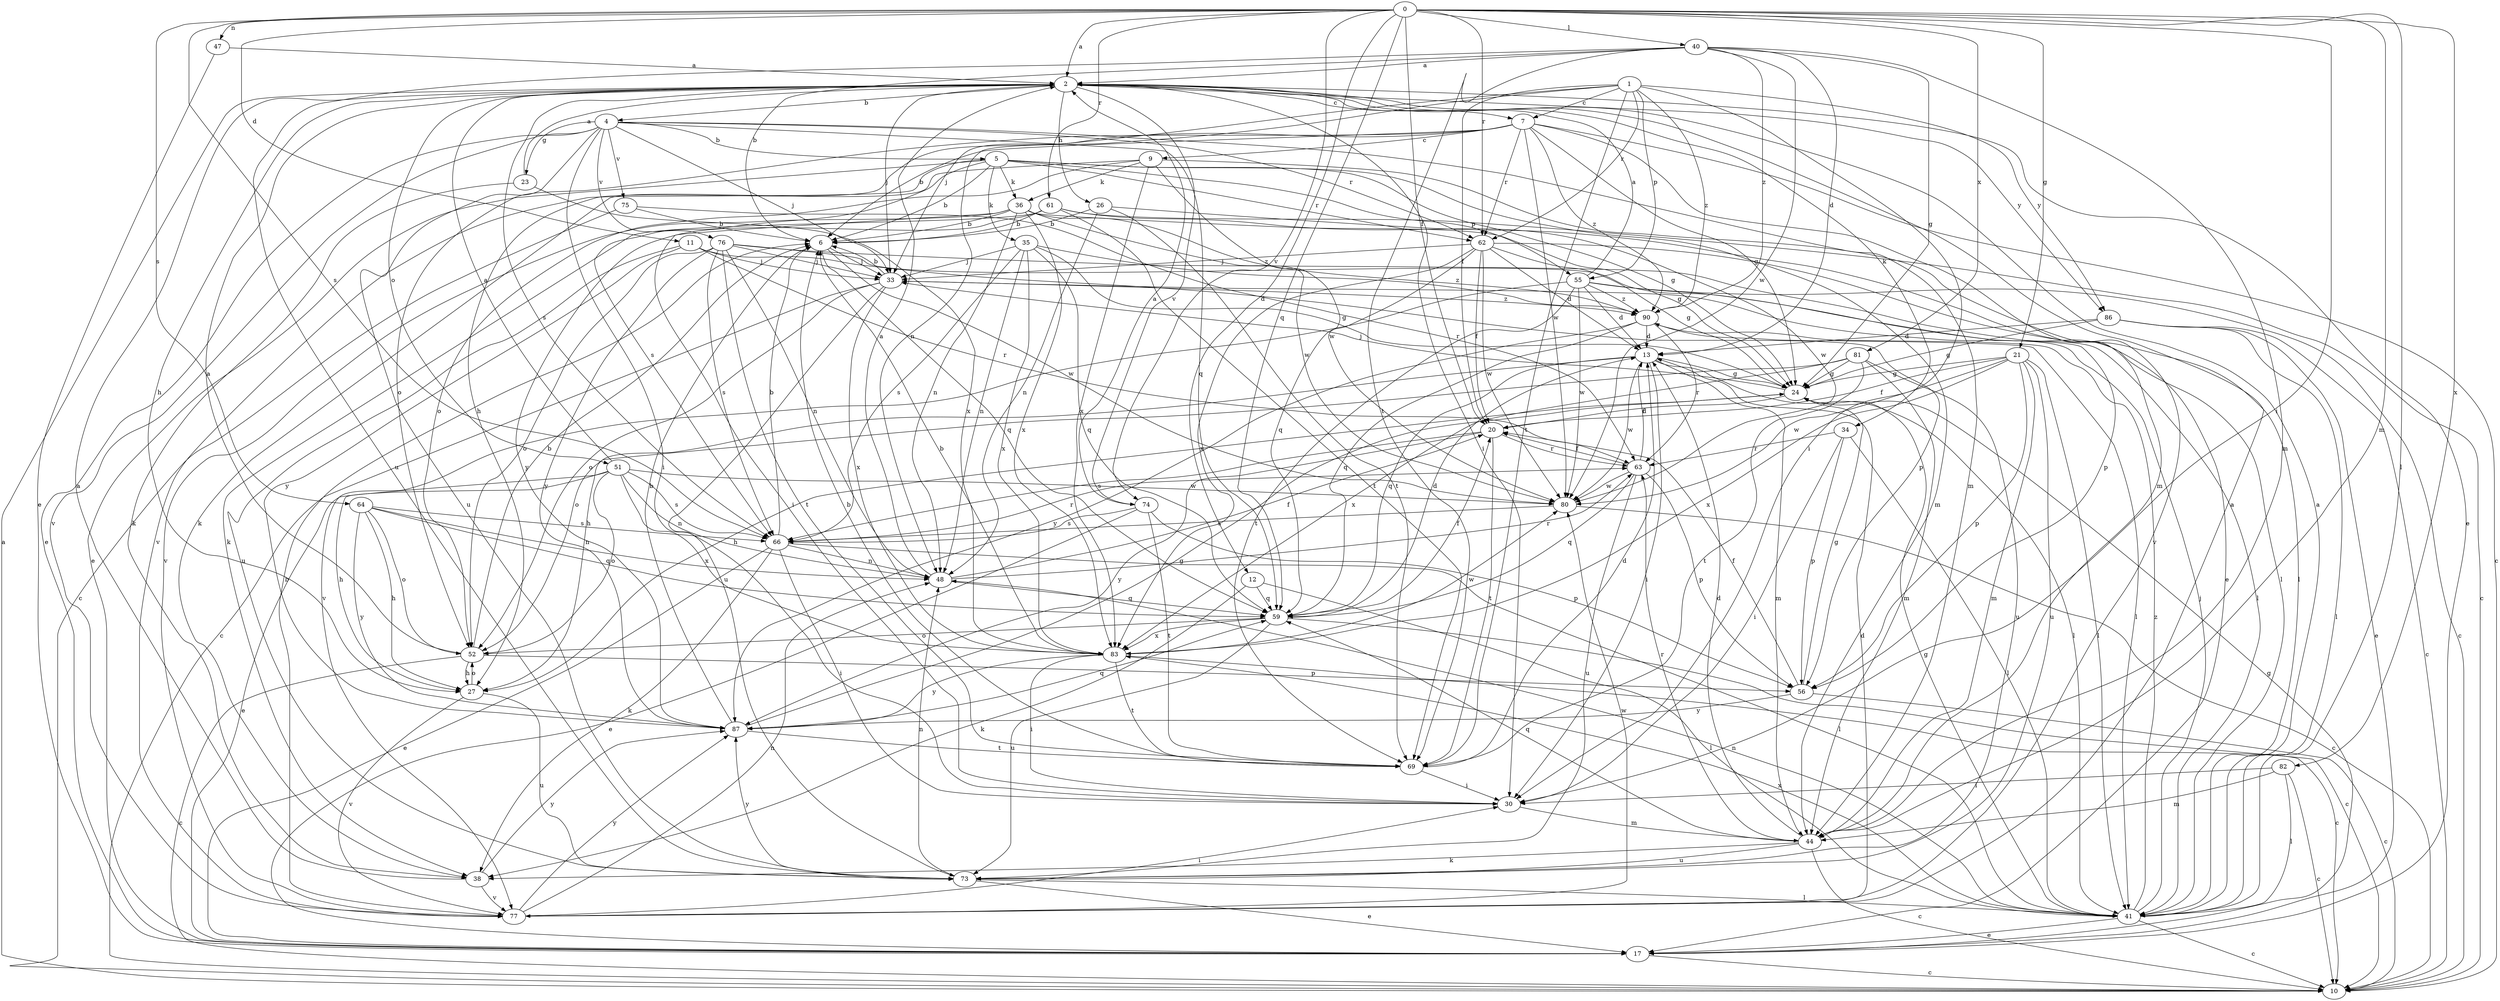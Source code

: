 strict digraph  {
0;
1;
2;
4;
5;
6;
7;
9;
10;
11;
12;
13;
17;
20;
21;
23;
24;
26;
27;
30;
33;
34;
35;
36;
38;
40;
41;
44;
47;
48;
51;
52;
55;
56;
59;
61;
62;
63;
64;
66;
69;
73;
74;
75;
76;
77;
80;
81;
82;
83;
86;
87;
90;
0 -> 2  [label=a];
0 -> 11  [label=d];
0 -> 12  [label=d];
0 -> 20  [label=f];
0 -> 21  [label=g];
0 -> 30  [label=i];
0 -> 40  [label=l];
0 -> 41  [label=l];
0 -> 44  [label=m];
0 -> 47  [label=n];
0 -> 59  [label=q];
0 -> 61  [label=r];
0 -> 62  [label=r];
0 -> 64  [label=s];
0 -> 66  [label=s];
0 -> 74  [label=v];
0 -> 81  [label=x];
0 -> 82  [label=x];
1 -> 7  [label=c];
1 -> 20  [label=f];
1 -> 30  [label=i];
1 -> 33  [label=j];
1 -> 48  [label=n];
1 -> 55  [label=p];
1 -> 62  [label=r];
1 -> 69  [label=t];
1 -> 86  [label=y];
1 -> 90  [label=z];
2 -> 4  [label=b];
2 -> 7  [label=c];
2 -> 17  [label=e];
2 -> 26  [label=h];
2 -> 27  [label=h];
2 -> 30  [label=i];
2 -> 33  [label=j];
2 -> 34  [label=k];
2 -> 51  [label=o];
2 -> 66  [label=s];
2 -> 74  [label=v];
2 -> 86  [label=y];
4 -> 5  [label=b];
4 -> 17  [label=e];
4 -> 23  [label=g];
4 -> 30  [label=i];
4 -> 33  [label=j];
4 -> 44  [label=m];
4 -> 59  [label=q];
4 -> 62  [label=r];
4 -> 73  [label=u];
4 -> 75  [label=v];
4 -> 76  [label=v];
4 -> 77  [label=v];
5 -> 6  [label=b];
5 -> 17  [label=e];
5 -> 24  [label=g];
5 -> 35  [label=k];
5 -> 36  [label=k];
5 -> 44  [label=m];
5 -> 55  [label=p];
5 -> 62  [label=r];
5 -> 66  [label=s];
5 -> 77  [label=v];
6 -> 33  [label=j];
6 -> 59  [label=q];
6 -> 80  [label=w];
7 -> 6  [label=b];
7 -> 9  [label=c];
7 -> 10  [label=c];
7 -> 24  [label=g];
7 -> 27  [label=h];
7 -> 44  [label=m];
7 -> 52  [label=o];
7 -> 62  [label=r];
7 -> 80  [label=w];
7 -> 90  [label=z];
9 -> 36  [label=k];
9 -> 38  [label=k];
9 -> 52  [label=o];
9 -> 77  [label=v];
9 -> 80  [label=w];
9 -> 83  [label=x];
10 -> 2  [label=a];
11 -> 33  [label=j];
11 -> 56  [label=p];
11 -> 63  [label=r];
11 -> 73  [label=u];
11 -> 87  [label=y];
12 -> 38  [label=k];
12 -> 41  [label=l];
12 -> 59  [label=q];
13 -> 24  [label=g];
13 -> 27  [label=h];
13 -> 30  [label=i];
13 -> 41  [label=l];
13 -> 44  [label=m];
13 -> 59  [label=q];
13 -> 80  [label=w];
17 -> 10  [label=c];
17 -> 24  [label=g];
20 -> 63  [label=r];
20 -> 66  [label=s];
20 -> 69  [label=t];
20 -> 87  [label=y];
21 -> 20  [label=f];
21 -> 24  [label=g];
21 -> 41  [label=l];
21 -> 44  [label=m];
21 -> 56  [label=p];
21 -> 73  [label=u];
21 -> 80  [label=w];
21 -> 83  [label=x];
23 -> 2  [label=a];
23 -> 38  [label=k];
23 -> 83  [label=x];
24 -> 20  [label=f];
24 -> 27  [label=h];
24 -> 33  [label=j];
26 -> 6  [label=b];
26 -> 17  [label=e];
26 -> 48  [label=n];
26 -> 69  [label=t];
27 -> 52  [label=o];
27 -> 73  [label=u];
27 -> 77  [label=v];
30 -> 44  [label=m];
33 -> 6  [label=b];
33 -> 10  [label=c];
33 -> 52  [label=o];
33 -> 73  [label=u];
33 -> 83  [label=x];
33 -> 90  [label=z];
34 -> 30  [label=i];
34 -> 41  [label=l];
34 -> 56  [label=p];
34 -> 63  [label=r];
35 -> 24  [label=g];
35 -> 33  [label=j];
35 -> 48  [label=n];
35 -> 59  [label=q];
35 -> 66  [label=s];
35 -> 83  [label=x];
35 -> 90  [label=z];
36 -> 6  [label=b];
36 -> 24  [label=g];
36 -> 30  [label=i];
36 -> 48  [label=n];
36 -> 77  [label=v];
36 -> 80  [label=w];
36 -> 83  [label=x];
36 -> 90  [label=z];
38 -> 2  [label=a];
38 -> 77  [label=v];
38 -> 87  [label=y];
40 -> 2  [label=a];
40 -> 6  [label=b];
40 -> 13  [label=d];
40 -> 24  [label=g];
40 -> 44  [label=m];
40 -> 69  [label=t];
40 -> 73  [label=u];
40 -> 80  [label=w];
40 -> 90  [label=z];
41 -> 2  [label=a];
41 -> 10  [label=c];
41 -> 17  [label=e];
41 -> 24  [label=g];
41 -> 33  [label=j];
41 -> 48  [label=n];
41 -> 83  [label=x];
41 -> 90  [label=z];
44 -> 10  [label=c];
44 -> 13  [label=d];
44 -> 38  [label=k];
44 -> 59  [label=q];
44 -> 63  [label=r];
44 -> 73  [label=u];
47 -> 2  [label=a];
47 -> 17  [label=e];
48 -> 2  [label=a];
48 -> 20  [label=f];
48 -> 59  [label=q];
48 -> 63  [label=r];
51 -> 2  [label=a];
51 -> 17  [label=e];
51 -> 27  [label=h];
51 -> 48  [label=n];
51 -> 52  [label=o];
51 -> 66  [label=s];
51 -> 80  [label=w];
51 -> 83  [label=x];
52 -> 2  [label=a];
52 -> 6  [label=b];
52 -> 10  [label=c];
52 -> 27  [label=h];
52 -> 56  [label=p];
55 -> 2  [label=a];
55 -> 10  [label=c];
55 -> 13  [label=d];
55 -> 41  [label=l];
55 -> 69  [label=t];
55 -> 77  [label=v];
55 -> 80  [label=w];
55 -> 90  [label=z];
56 -> 10  [label=c];
56 -> 20  [label=f];
56 -> 24  [label=g];
56 -> 87  [label=y];
59 -> 10  [label=c];
59 -> 13  [label=d];
59 -> 20  [label=f];
59 -> 52  [label=o];
59 -> 73  [label=u];
59 -> 83  [label=x];
61 -> 6  [label=b];
61 -> 10  [label=c];
61 -> 38  [label=k];
61 -> 69  [label=t];
61 -> 80  [label=w];
61 -> 87  [label=y];
62 -> 13  [label=d];
62 -> 20  [label=f];
62 -> 24  [label=g];
62 -> 33  [label=j];
62 -> 41  [label=l];
62 -> 59  [label=q];
62 -> 80  [label=w];
62 -> 83  [label=x];
63 -> 13  [label=d];
63 -> 20  [label=f];
63 -> 56  [label=p];
63 -> 59  [label=q];
63 -> 73  [label=u];
63 -> 80  [label=w];
64 -> 27  [label=h];
64 -> 48  [label=n];
64 -> 52  [label=o];
64 -> 59  [label=q];
64 -> 66  [label=s];
64 -> 87  [label=y];
66 -> 6  [label=b];
66 -> 17  [label=e];
66 -> 30  [label=i];
66 -> 38  [label=k];
66 -> 41  [label=l];
66 -> 48  [label=n];
66 -> 63  [label=r];
69 -> 6  [label=b];
69 -> 13  [label=d];
69 -> 30  [label=i];
73 -> 17  [label=e];
73 -> 41  [label=l];
73 -> 48  [label=n];
73 -> 87  [label=y];
74 -> 2  [label=a];
74 -> 17  [label=e];
74 -> 56  [label=p];
74 -> 66  [label=s];
74 -> 69  [label=t];
75 -> 6  [label=b];
75 -> 10  [label=c];
75 -> 63  [label=r];
76 -> 33  [label=j];
76 -> 41  [label=l];
76 -> 48  [label=n];
76 -> 52  [label=o];
76 -> 56  [label=p];
76 -> 66  [label=s];
76 -> 69  [label=t];
76 -> 87  [label=y];
77 -> 2  [label=a];
77 -> 6  [label=b];
77 -> 13  [label=d];
77 -> 30  [label=i];
77 -> 48  [label=n];
77 -> 80  [label=w];
77 -> 87  [label=y];
80 -> 10  [label=c];
80 -> 66  [label=s];
81 -> 24  [label=g];
81 -> 44  [label=m];
81 -> 52  [label=o];
81 -> 69  [label=t];
81 -> 73  [label=u];
81 -> 83  [label=x];
82 -> 10  [label=c];
82 -> 30  [label=i];
82 -> 41  [label=l];
82 -> 44  [label=m];
83 -> 6  [label=b];
83 -> 10  [label=c];
83 -> 30  [label=i];
83 -> 69  [label=t];
83 -> 80  [label=w];
83 -> 87  [label=y];
86 -> 10  [label=c];
86 -> 13  [label=d];
86 -> 17  [label=e];
86 -> 24  [label=g];
86 -> 41  [label=l];
87 -> 6  [label=b];
87 -> 24  [label=g];
87 -> 59  [label=q];
87 -> 69  [label=t];
90 -> 13  [label=d];
90 -> 41  [label=l];
90 -> 59  [label=q];
90 -> 63  [label=r];
90 -> 87  [label=y];
}
